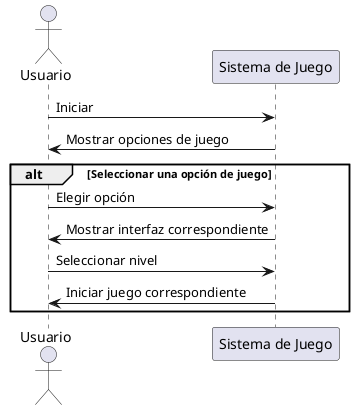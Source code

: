 @startuml opcJuego
actor Usuario
participant "Sistema de Juego" as GameSystem

Usuario -> GameSystem: Iniciar
GameSystem -> Usuario: Mostrar opciones de juego

alt Seleccionar una opción de juego
    Usuario -> GameSystem: Elegir opción
    GameSystem -> Usuario: Mostrar interfaz correspondiente
    Usuario -> GameSystem: Seleccionar nivel
    GameSystem -> Usuario: Iniciar juego correspondiente
end
@enduml
